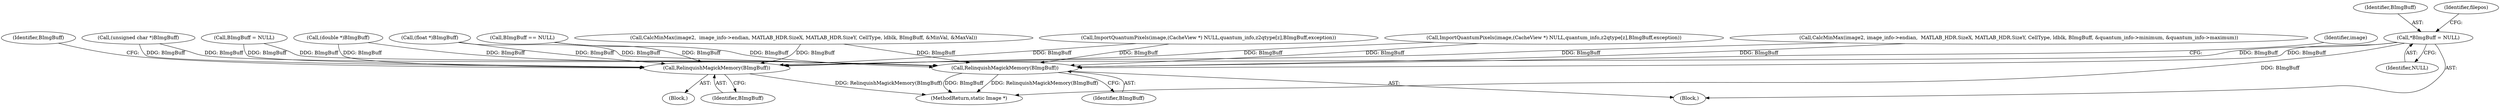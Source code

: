 digraph "0_ImageMagick_f3b483e8b054c50149912523b4773687e18afe25@pointer" {
"1000175" [label="(Call,*BImgBuff = NULL)"];
"1001595" [label="(Call,RelinquishMagickMemory(BImgBuff))"];
"1001656" [label="(Call,RelinquishMagickMemory(BImgBuff))"];
"1001225" [label="(Call,ImportQuantumPixels(image,(CacheView *) NULL,quantum_info,z2qtype[z],BImgBuff,exception))"];
"1001659" [label="(Identifier,image)"];
"1001086" [label="(Call,CalcMinMax(image2, image_info->endian,  MATLAB_HDR.SizeX, MATLAB_HDR.SizeY, CellType, ldblk, BImgBuff, &quantum_info->minimum, &quantum_info->maximum))"];
"1001261" [label="(Call,ImportQuantumPixels(image,(CacheView *) NULL,quantum_info,z2qtype[z],BImgBuff,exception))"];
"1001598" [label="(Identifier,BImgBuff)"];
"1000382" [label="(Block,)"];
"1000175" [label="(Call,*BImgBuff = NULL)"];
"1000176" [label="(Identifier,BImgBuff)"];
"1000177" [label="(Identifier,NULL)"];
"1001065" [label="(Call,BImgBuff == NULL)"];
"1001656" [label="(Call,RelinquishMagickMemory(BImgBuff))"];
"1001178" [label="(Call,(unsigned char *)BImgBuff)"];
"1001395" [label="(Call,(double *)BImgBuff)"];
"1001596" [label="(Identifier,BImgBuff)"];
"1000188" [label="(Identifier,filepos)"];
"1000158" [label="(Block,)"];
"1001781" [label="(MethodReturn,static Image *)"];
"1001595" [label="(Call,RelinquishMagickMemory(BImgBuff))"];
"1001427" [label="(Call,(float *)BImgBuff)"];
"1001597" [label="(Call,BImgBuff = NULL)"];
"1001352" [label="(Call,CalcMinMax(image2,  image_info->endian, MATLAB_HDR.SizeX, MATLAB_HDR.SizeY, CellType, ldblk, BImgBuff, &MinVal, &MaxVal))"];
"1001657" [label="(Identifier,BImgBuff)"];
"1000175" -> "1000158"  [label="AST: "];
"1000175" -> "1000177"  [label="CFG: "];
"1000176" -> "1000175"  [label="AST: "];
"1000177" -> "1000175"  [label="AST: "];
"1000188" -> "1000175"  [label="CFG: "];
"1000175" -> "1001781"  [label="DDG: BImgBuff"];
"1000175" -> "1001595"  [label="DDG: BImgBuff"];
"1000175" -> "1001656"  [label="DDG: BImgBuff"];
"1001595" -> "1000382"  [label="AST: "];
"1001595" -> "1001596"  [label="CFG: "];
"1001596" -> "1001595"  [label="AST: "];
"1001598" -> "1001595"  [label="CFG: "];
"1001595" -> "1001781"  [label="DDG: RelinquishMagickMemory(BImgBuff)"];
"1001427" -> "1001595"  [label="DDG: BImgBuff"];
"1001065" -> "1001595"  [label="DDG: BImgBuff"];
"1001086" -> "1001595"  [label="DDG: BImgBuff"];
"1001261" -> "1001595"  [label="DDG: BImgBuff"];
"1001597" -> "1001595"  [label="DDG: BImgBuff"];
"1001178" -> "1001595"  [label="DDG: BImgBuff"];
"1001395" -> "1001595"  [label="DDG: BImgBuff"];
"1001352" -> "1001595"  [label="DDG: BImgBuff"];
"1001225" -> "1001595"  [label="DDG: BImgBuff"];
"1001656" -> "1000158"  [label="AST: "];
"1001656" -> "1001657"  [label="CFG: "];
"1001657" -> "1001656"  [label="AST: "];
"1001659" -> "1001656"  [label="CFG: "];
"1001656" -> "1001781"  [label="DDG: RelinquishMagickMemory(BImgBuff)"];
"1001656" -> "1001781"  [label="DDG: BImgBuff"];
"1001427" -> "1001656"  [label="DDG: BImgBuff"];
"1001065" -> "1001656"  [label="DDG: BImgBuff"];
"1001086" -> "1001656"  [label="DDG: BImgBuff"];
"1001261" -> "1001656"  [label="DDG: BImgBuff"];
"1001597" -> "1001656"  [label="DDG: BImgBuff"];
"1001178" -> "1001656"  [label="DDG: BImgBuff"];
"1001395" -> "1001656"  [label="DDG: BImgBuff"];
"1001352" -> "1001656"  [label="DDG: BImgBuff"];
"1001225" -> "1001656"  [label="DDG: BImgBuff"];
}
